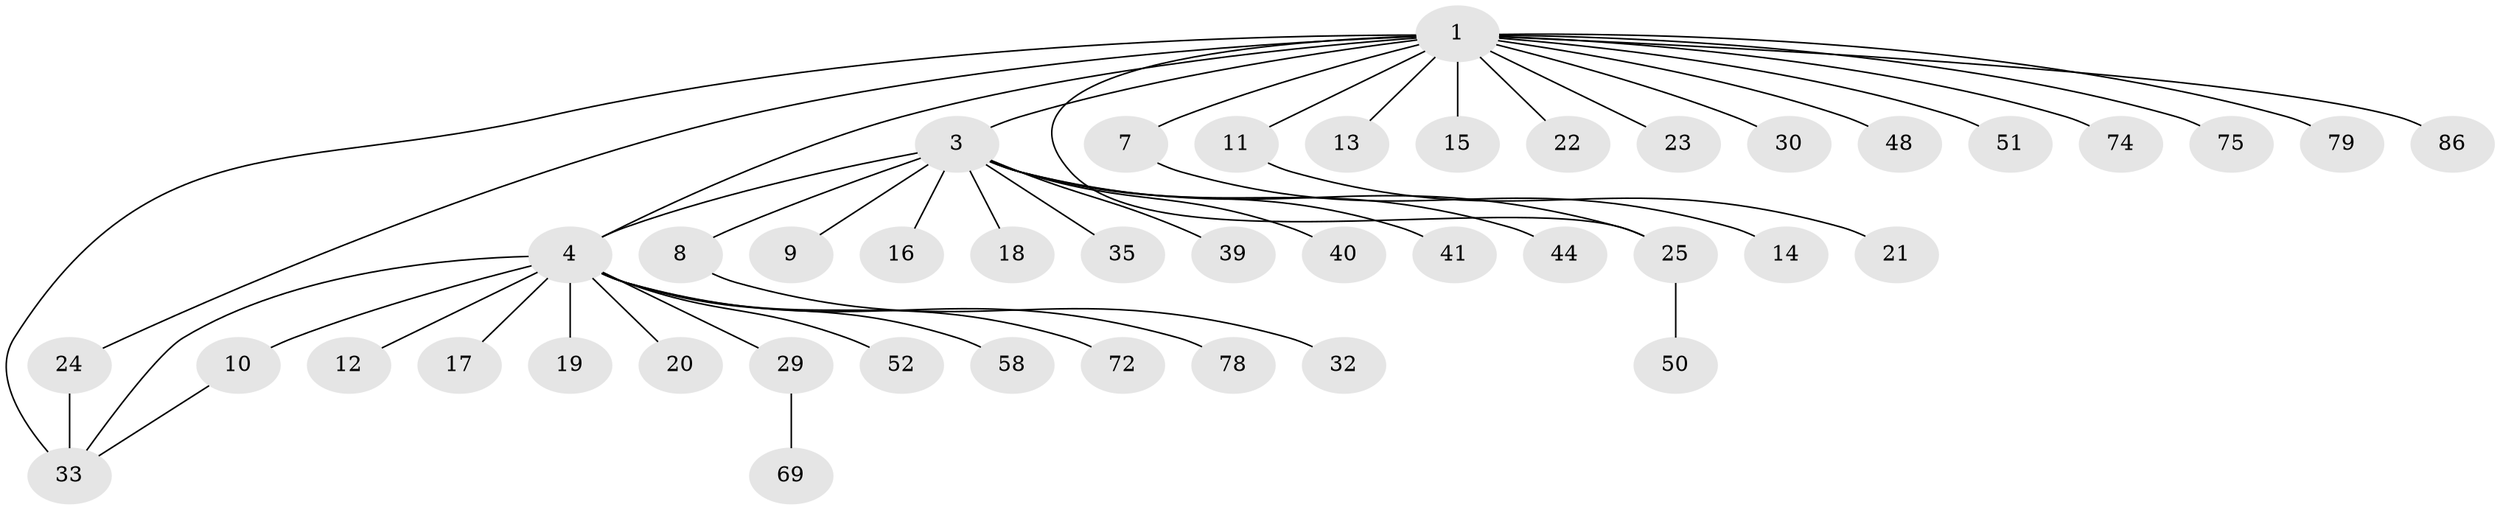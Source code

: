 // original degree distribution, {6: 0.034482758620689655, 19: 0.011494252873563218, 18: 0.011494252873563218, 16: 0.011494252873563218, 5: 0.011494252873563218, 4: 0.06896551724137931, 1: 0.5172413793103449, 2: 0.25287356321839083, 3: 0.08045977011494253}
// Generated by graph-tools (version 1.1) at 2025/14/03/09/25 04:14:27]
// undirected, 43 vertices, 47 edges
graph export_dot {
graph [start="1"]
  node [color=gray90,style=filled];
  1 [super="+5+2"];
  3 [super="+43+81+49+27+31+36+66+60"];
  4 [super="+46"];
  7 [super="+77+54"];
  8 [super="+82+55"];
  9;
  10;
  11;
  12;
  13;
  14;
  15 [super="+26"];
  16 [super="+64+53+76+61"];
  17;
  18;
  19;
  20;
  21;
  22 [super="+37"];
  23;
  24 [super="+45+67"];
  25 [super="+47"];
  29 [super="+34"];
  30 [super="+38"];
  32;
  33 [super="+63"];
  35;
  39;
  40;
  41;
  44;
  48;
  50 [super="+62"];
  51;
  52;
  58;
  69;
  72;
  74;
  75;
  78;
  79;
  86;
  1 -- 22;
  1 -- 79;
  1 -- 86;
  1 -- 3 [weight=3];
  1 -- 4;
  1 -- 15 [weight=3];
  1 -- 7;
  1 -- 74;
  1 -- 11;
  1 -- 75;
  1 -- 13;
  1 -- 23;
  1 -- 24;
  1 -- 25;
  1 -- 30 [weight=2];
  1 -- 33 [weight=2];
  1 -- 48;
  1 -- 51;
  3 -- 4 [weight=4];
  3 -- 8;
  3 -- 9;
  3 -- 16;
  3 -- 18;
  3 -- 39;
  3 -- 25 [weight=2];
  3 -- 35;
  3 -- 41;
  3 -- 44;
  3 -- 40;
  4 -- 10;
  4 -- 12;
  4 -- 17;
  4 -- 19;
  4 -- 20;
  4 -- 29;
  4 -- 33;
  4 -- 52;
  4 -- 58;
  4 -- 72;
  4 -- 78;
  7 -- 14;
  8 -- 32;
  10 -- 33;
  11 -- 21;
  24 -- 33;
  25 -- 50;
  29 -- 69;
}
